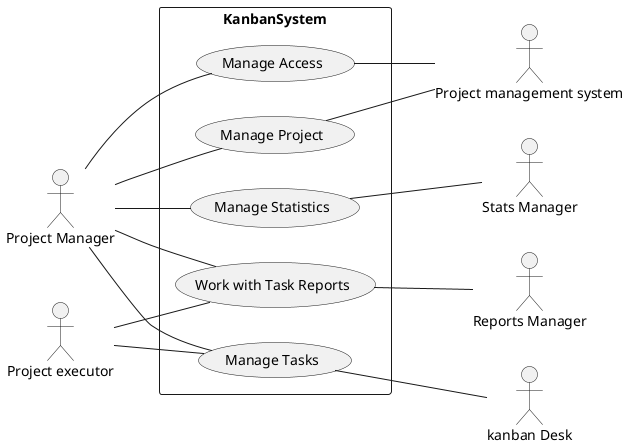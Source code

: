 @startuml Usecases
left to right direction

actor "Project Manager" as manager
actor "Project executor" as executor

actor "Project management system" as pmanager
actor "kanban Desk" as tmanager
actor "Reports Manager" as rmanager
actor "Stats Manager" as smanager

rectangle KanbanSystem {
    usecase "Manage Project" as project_manage
    usecase "Manage Tasks" as tasks_manage
    usecase "Manage Access" as access_manage
    usecase "Work with Task Reports" as reports_manage
    usecase "Manage Statistics" as stats_manage
}


manager -- project_manage
manager -- tasks_manage
manager -- access_manage
manager -- stats_manage
executor -- tasks_manage
executor -- reports_manage
manager -- reports_manage
project_manage -- pmanager
tasks_manage -- tmanager
access_manage -- pmanager
reports_manage -- rmanager
stats_manage -- smanager
@endum